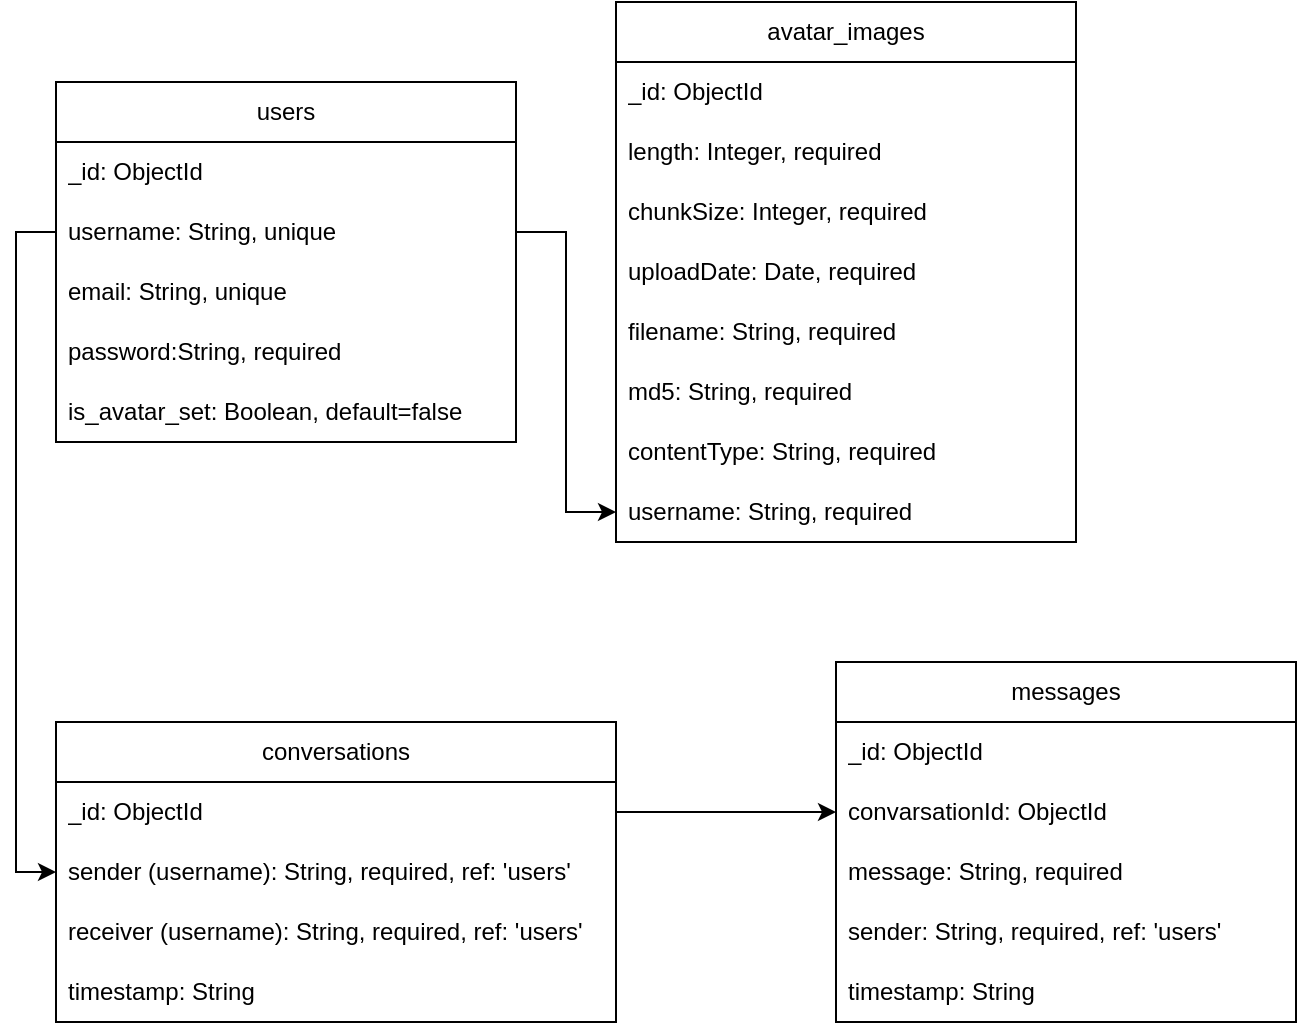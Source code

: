 <mxfile version="22.0.8" type="device">
  <diagram id="nVkrfWCIRyt2M3okHwfE" name="Page-1">
    <mxGraphModel dx="1409" dy="835" grid="1" gridSize="10" guides="1" tooltips="1" connect="1" arrows="1" fold="1" page="1" pageScale="1" pageWidth="850" pageHeight="1100" math="0" shadow="0">
      <root>
        <mxCell id="0" />
        <mxCell id="1" parent="0" />
        <mxCell id="2SNPAFeKAHvbOd8_c8z8-1" value="users" style="swimlane;fontStyle=0;childLayout=stackLayout;horizontal=1;startSize=30;horizontalStack=0;resizeParent=1;resizeParentMax=0;resizeLast=0;collapsible=1;marginBottom=0;whiteSpace=wrap;html=1;" vertex="1" parent="1">
          <mxGeometry x="50" y="50" width="230" height="180" as="geometry" />
        </mxCell>
        <mxCell id="2SNPAFeKAHvbOd8_c8z8-2" value="_id: ObjectId&amp;nbsp;" style="text;strokeColor=none;fillColor=none;align=left;verticalAlign=middle;spacingLeft=4;spacingRight=4;overflow=hidden;points=[[0,0.5],[1,0.5]];portConstraint=eastwest;rotatable=0;whiteSpace=wrap;html=1;" vertex="1" parent="2SNPAFeKAHvbOd8_c8z8-1">
          <mxGeometry y="30" width="230" height="30" as="geometry" />
        </mxCell>
        <mxCell id="2SNPAFeKAHvbOd8_c8z8-3" value="username: String, unique" style="text;strokeColor=none;fillColor=none;align=left;verticalAlign=middle;spacingLeft=4;spacingRight=4;overflow=hidden;points=[[0,0.5],[1,0.5]];portConstraint=eastwest;rotatable=0;whiteSpace=wrap;html=1;" vertex="1" parent="2SNPAFeKAHvbOd8_c8z8-1">
          <mxGeometry y="60" width="230" height="30" as="geometry" />
        </mxCell>
        <mxCell id="2SNPAFeKAHvbOd8_c8z8-4" value="email: String, unique" style="text;strokeColor=none;fillColor=none;align=left;verticalAlign=middle;spacingLeft=4;spacingRight=4;overflow=hidden;points=[[0,0.5],[1,0.5]];portConstraint=eastwest;rotatable=0;whiteSpace=wrap;html=1;" vertex="1" parent="2SNPAFeKAHvbOd8_c8z8-1">
          <mxGeometry y="90" width="230" height="30" as="geometry" />
        </mxCell>
        <mxCell id="2SNPAFeKAHvbOd8_c8z8-6" value="password:String, required" style="text;strokeColor=none;fillColor=none;align=left;verticalAlign=middle;spacingLeft=4;spacingRight=4;overflow=hidden;points=[[0,0.5],[1,0.5]];portConstraint=eastwest;rotatable=0;whiteSpace=wrap;html=1;" vertex="1" parent="2SNPAFeKAHvbOd8_c8z8-1">
          <mxGeometry y="120" width="230" height="30" as="geometry" />
        </mxCell>
        <mxCell id="2SNPAFeKAHvbOd8_c8z8-5" value="is_avatar_set: Boolean, default=false" style="text;strokeColor=none;fillColor=none;align=left;verticalAlign=middle;spacingLeft=4;spacingRight=4;overflow=hidden;points=[[0,0.5],[1,0.5]];portConstraint=eastwest;rotatable=0;whiteSpace=wrap;html=1;" vertex="1" parent="2SNPAFeKAHvbOd8_c8z8-1">
          <mxGeometry y="150" width="230" height="30" as="geometry" />
        </mxCell>
        <mxCell id="2SNPAFeKAHvbOd8_c8z8-8" value="messages" style="swimlane;fontStyle=0;childLayout=stackLayout;horizontal=1;startSize=30;horizontalStack=0;resizeParent=1;resizeParentMax=0;resizeLast=0;collapsible=1;marginBottom=0;whiteSpace=wrap;html=1;" vertex="1" parent="1">
          <mxGeometry x="440" y="340" width="230" height="180" as="geometry" />
        </mxCell>
        <mxCell id="2SNPAFeKAHvbOd8_c8z8-9" value="_id: ObjectId&amp;nbsp;" style="text;strokeColor=none;fillColor=none;align=left;verticalAlign=middle;spacingLeft=4;spacingRight=4;overflow=hidden;points=[[0,0.5],[1,0.5]];portConstraint=eastwest;rotatable=0;whiteSpace=wrap;html=1;" vertex="1" parent="2SNPAFeKAHvbOd8_c8z8-8">
          <mxGeometry y="30" width="230" height="30" as="geometry" />
        </mxCell>
        <mxCell id="2SNPAFeKAHvbOd8_c8z8-19" value="convarsationId: ObjectId&amp;nbsp;" style="text;strokeColor=none;fillColor=none;align=left;verticalAlign=middle;spacingLeft=4;spacingRight=4;overflow=hidden;points=[[0,0.5],[1,0.5]];portConstraint=eastwest;rotatable=0;whiteSpace=wrap;html=1;" vertex="1" parent="2SNPAFeKAHvbOd8_c8z8-8">
          <mxGeometry y="60" width="230" height="30" as="geometry" />
        </mxCell>
        <mxCell id="2SNPAFeKAHvbOd8_c8z8-10" value="message: String, required" style="text;strokeColor=none;fillColor=none;align=left;verticalAlign=middle;spacingLeft=4;spacingRight=4;overflow=hidden;points=[[0,0.5],[1,0.5]];portConstraint=eastwest;rotatable=0;whiteSpace=wrap;html=1;" vertex="1" parent="2SNPAFeKAHvbOd8_c8z8-8">
          <mxGeometry y="90" width="230" height="30" as="geometry" />
        </mxCell>
        <mxCell id="2SNPAFeKAHvbOd8_c8z8-11" value="sender: String, required, ref: &#39;users&#39;" style="text;strokeColor=none;fillColor=none;align=left;verticalAlign=middle;spacingLeft=4;spacingRight=4;overflow=hidden;points=[[0,0.5],[1,0.5]];portConstraint=eastwest;rotatable=0;whiteSpace=wrap;html=1;" vertex="1" parent="2SNPAFeKAHvbOd8_c8z8-8">
          <mxGeometry y="120" width="230" height="30" as="geometry" />
        </mxCell>
        <mxCell id="2SNPAFeKAHvbOd8_c8z8-12" value="timestamp: String" style="text;strokeColor=none;fillColor=none;align=left;verticalAlign=middle;spacingLeft=4;spacingRight=4;overflow=hidden;points=[[0,0.5],[1,0.5]];portConstraint=eastwest;rotatable=0;whiteSpace=wrap;html=1;" vertex="1" parent="2SNPAFeKAHvbOd8_c8z8-8">
          <mxGeometry y="150" width="230" height="30" as="geometry" />
        </mxCell>
        <mxCell id="2SNPAFeKAHvbOd8_c8z8-14" value="conversations" style="swimlane;fontStyle=0;childLayout=stackLayout;horizontal=1;startSize=30;horizontalStack=0;resizeParent=1;resizeParentMax=0;resizeLast=0;collapsible=1;marginBottom=0;whiteSpace=wrap;html=1;" vertex="1" parent="1">
          <mxGeometry x="50" y="370" width="280" height="150" as="geometry" />
        </mxCell>
        <mxCell id="2SNPAFeKAHvbOd8_c8z8-15" value="_id: ObjectId&amp;nbsp;" style="text;strokeColor=none;fillColor=none;align=left;verticalAlign=middle;spacingLeft=4;spacingRight=4;overflow=hidden;points=[[0,0.5],[1,0.5]];portConstraint=eastwest;rotatable=0;whiteSpace=wrap;html=1;" vertex="1" parent="2SNPAFeKAHvbOd8_c8z8-14">
          <mxGeometry y="30" width="280" height="30" as="geometry" />
        </mxCell>
        <mxCell id="2SNPAFeKAHvbOd8_c8z8-17" value="sender (username): String, required, ref: &#39;users&#39;" style="text;strokeColor=none;fillColor=none;align=left;verticalAlign=middle;spacingLeft=4;spacingRight=4;overflow=hidden;points=[[0,0.5],[1,0.5]];portConstraint=eastwest;rotatable=0;whiteSpace=wrap;html=1;" vertex="1" parent="2SNPAFeKAHvbOd8_c8z8-14">
          <mxGeometry y="60" width="280" height="30" as="geometry" />
        </mxCell>
        <mxCell id="2SNPAFeKAHvbOd8_c8z8-31" value="receiver (username): String, required, ref: &#39;users&#39;" style="text;strokeColor=none;fillColor=none;align=left;verticalAlign=middle;spacingLeft=4;spacingRight=4;overflow=hidden;points=[[0,0.5],[1,0.5]];portConstraint=eastwest;rotatable=0;whiteSpace=wrap;html=1;" vertex="1" parent="2SNPAFeKAHvbOd8_c8z8-14">
          <mxGeometry y="90" width="280" height="30" as="geometry" />
        </mxCell>
        <mxCell id="2SNPAFeKAHvbOd8_c8z8-18" value="timestamp: String" style="text;strokeColor=none;fillColor=none;align=left;verticalAlign=middle;spacingLeft=4;spacingRight=4;overflow=hidden;points=[[0,0.5],[1,0.5]];portConstraint=eastwest;rotatable=0;whiteSpace=wrap;html=1;" vertex="1" parent="2SNPAFeKAHvbOd8_c8z8-14">
          <mxGeometry y="120" width="280" height="30" as="geometry" />
        </mxCell>
        <mxCell id="2SNPAFeKAHvbOd8_c8z8-20" value="avatar_images" style="swimlane;fontStyle=0;childLayout=stackLayout;horizontal=1;startSize=30;horizontalStack=0;resizeParent=1;resizeParentMax=0;resizeLast=0;collapsible=1;marginBottom=0;whiteSpace=wrap;html=1;" vertex="1" parent="1">
          <mxGeometry x="330" y="10" width="230" height="270" as="geometry" />
        </mxCell>
        <mxCell id="2SNPAFeKAHvbOd8_c8z8-21" value="_id: ObjectId&amp;nbsp;" style="text;strokeColor=none;fillColor=none;align=left;verticalAlign=middle;spacingLeft=4;spacingRight=4;overflow=hidden;points=[[0,0.5],[1,0.5]];portConstraint=eastwest;rotatable=0;whiteSpace=wrap;html=1;" vertex="1" parent="2SNPAFeKAHvbOd8_c8z8-20">
          <mxGeometry y="30" width="230" height="30" as="geometry" />
        </mxCell>
        <mxCell id="2SNPAFeKAHvbOd8_c8z8-22" value="length: Integer, required" style="text;strokeColor=none;fillColor=none;align=left;verticalAlign=middle;spacingLeft=4;spacingRight=4;overflow=hidden;points=[[0,0.5],[1,0.5]];portConstraint=eastwest;rotatable=0;whiteSpace=wrap;html=1;" vertex="1" parent="2SNPAFeKAHvbOd8_c8z8-20">
          <mxGeometry y="60" width="230" height="30" as="geometry" />
        </mxCell>
        <mxCell id="2SNPAFeKAHvbOd8_c8z8-23" value="chunkSize: Integer, required" style="text;strokeColor=none;fillColor=none;align=left;verticalAlign=middle;spacingLeft=4;spacingRight=4;overflow=hidden;points=[[0,0.5],[1,0.5]];portConstraint=eastwest;rotatable=0;whiteSpace=wrap;html=1;" vertex="1" parent="2SNPAFeKAHvbOd8_c8z8-20">
          <mxGeometry y="90" width="230" height="30" as="geometry" />
        </mxCell>
        <mxCell id="2SNPAFeKAHvbOd8_c8z8-24" value="uploadDate: Date, required" style="text;strokeColor=none;fillColor=none;align=left;verticalAlign=middle;spacingLeft=4;spacingRight=4;overflow=hidden;points=[[0,0.5],[1,0.5]];portConstraint=eastwest;rotatable=0;whiteSpace=wrap;html=1;" vertex="1" parent="2SNPAFeKAHvbOd8_c8z8-20">
          <mxGeometry y="120" width="230" height="30" as="geometry" />
        </mxCell>
        <mxCell id="2SNPAFeKAHvbOd8_c8z8-25" value="filename: String, required" style="text;strokeColor=none;fillColor=none;align=left;verticalAlign=middle;spacingLeft=4;spacingRight=4;overflow=hidden;points=[[0,0.5],[1,0.5]];portConstraint=eastwest;rotatable=0;whiteSpace=wrap;html=1;" vertex="1" parent="2SNPAFeKAHvbOd8_c8z8-20">
          <mxGeometry y="150" width="230" height="30" as="geometry" />
        </mxCell>
        <mxCell id="2SNPAFeKAHvbOd8_c8z8-26" value="md5: String, required" style="text;strokeColor=none;fillColor=none;align=left;verticalAlign=middle;spacingLeft=4;spacingRight=4;overflow=hidden;points=[[0,0.5],[1,0.5]];portConstraint=eastwest;rotatable=0;whiteSpace=wrap;html=1;" vertex="1" parent="2SNPAFeKAHvbOd8_c8z8-20">
          <mxGeometry y="180" width="230" height="30" as="geometry" />
        </mxCell>
        <mxCell id="2SNPAFeKAHvbOd8_c8z8-27" value="contentType: String, required" style="text;strokeColor=none;fillColor=none;align=left;verticalAlign=middle;spacingLeft=4;spacingRight=4;overflow=hidden;points=[[0,0.5],[1,0.5]];portConstraint=eastwest;rotatable=0;whiteSpace=wrap;html=1;" vertex="1" parent="2SNPAFeKAHvbOd8_c8z8-20">
          <mxGeometry y="210" width="230" height="30" as="geometry" />
        </mxCell>
        <mxCell id="2SNPAFeKAHvbOd8_c8z8-28" value="username: String, required" style="text;strokeColor=none;fillColor=none;align=left;verticalAlign=middle;spacingLeft=4;spacingRight=4;overflow=hidden;points=[[0,0.5],[1,0.5]];portConstraint=eastwest;rotatable=0;whiteSpace=wrap;html=1;" vertex="1" parent="2SNPAFeKAHvbOd8_c8z8-20">
          <mxGeometry y="240" width="230" height="30" as="geometry" />
        </mxCell>
        <mxCell id="2SNPAFeKAHvbOd8_c8z8-30" style="edgeStyle=orthogonalEdgeStyle;rounded=0;orthogonalLoop=1;jettySize=auto;html=1;exitX=1;exitY=0.5;exitDx=0;exitDy=0;entryX=0;entryY=0.5;entryDx=0;entryDy=0;" edge="1" parent="1" source="2SNPAFeKAHvbOd8_c8z8-3" target="2SNPAFeKAHvbOd8_c8z8-28">
          <mxGeometry relative="1" as="geometry" />
        </mxCell>
        <mxCell id="2SNPAFeKAHvbOd8_c8z8-32" style="edgeStyle=orthogonalEdgeStyle;rounded=0;orthogonalLoop=1;jettySize=auto;html=1;exitX=0;exitY=0.5;exitDx=0;exitDy=0;entryX=0;entryY=0.5;entryDx=0;entryDy=0;" edge="1" parent="1" source="2SNPAFeKAHvbOd8_c8z8-3" target="2SNPAFeKAHvbOd8_c8z8-17">
          <mxGeometry relative="1" as="geometry" />
        </mxCell>
        <mxCell id="2SNPAFeKAHvbOd8_c8z8-33" style="edgeStyle=orthogonalEdgeStyle;rounded=0;orthogonalLoop=1;jettySize=auto;html=1;exitX=1;exitY=0.5;exitDx=0;exitDy=0;entryX=0;entryY=0.5;entryDx=0;entryDy=0;" edge="1" parent="1" source="2SNPAFeKAHvbOd8_c8z8-15" target="2SNPAFeKAHvbOd8_c8z8-19">
          <mxGeometry relative="1" as="geometry" />
        </mxCell>
      </root>
    </mxGraphModel>
  </diagram>
</mxfile>
